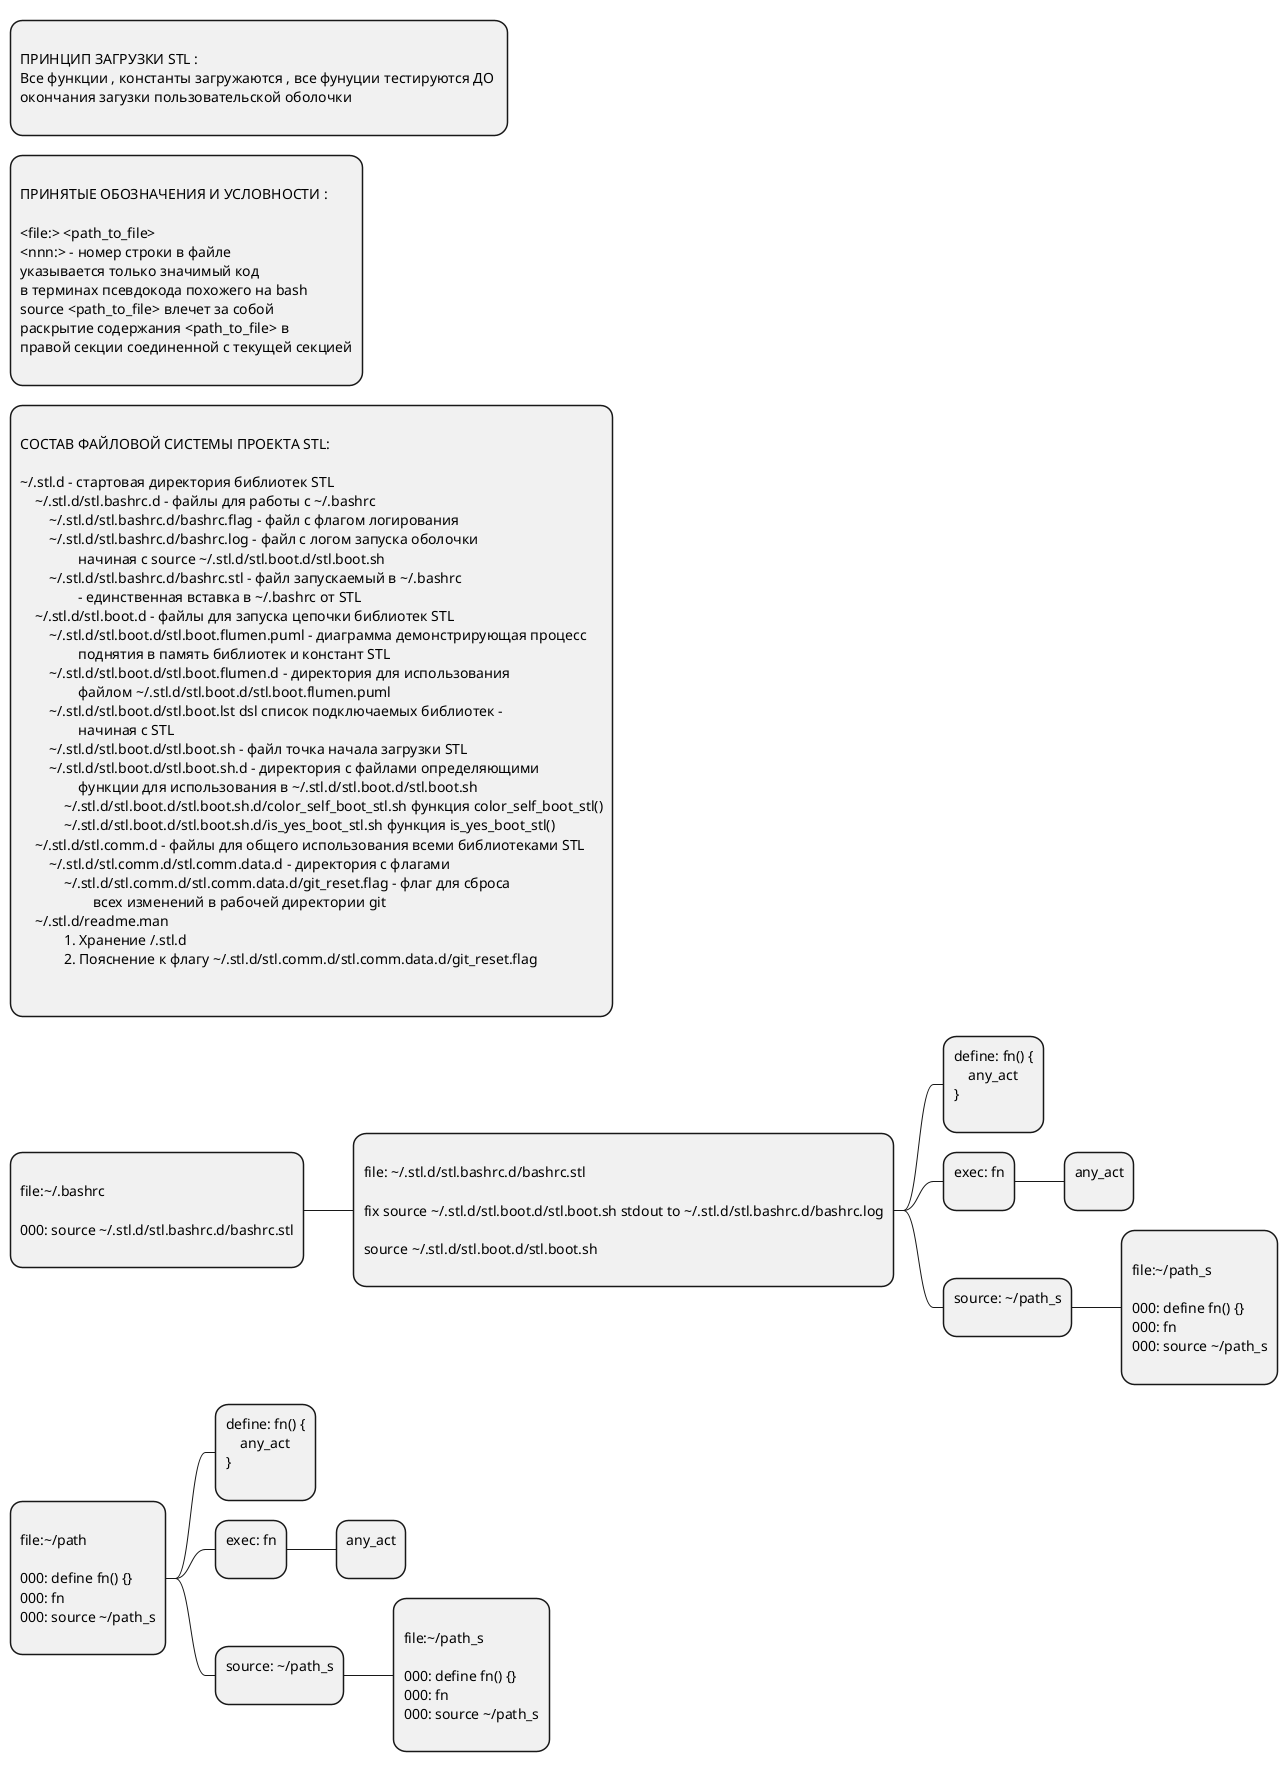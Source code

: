 @startmindmap
*:
ПРИНЦИП ЗАГРУЗКИ STL :
Все функции , константы загружаются , все фунуции тестируются ДО 
окончания загузки пользовательской оболочки
;

*:
ПРИНЯТЫЕ ОБОЗНАЧЕНИЯ И УСЛОВНОСТИ :

<file:> <path_to_file>
<nnn:> - номер строки в файле
указывается только значимый код 
в терминах псевдокода похожего на bash
source <path_to_file> влечет за собой 
раскрытие содержания <path_to_file> в 
правой секции соединенной с текущей секцией
;

*:
СОСТАВ ФАЙЛОВОЙ СИСТЕМЫ ПРОЕКТА STL:

\~/.stl.d - стартовая директория библиотек STL 
    \~/.stl.d/stl.bashrc.d - файлы для работы с \~/.bashrc
        \~/.stl.d/stl.bashrc.d/bashrc.flag - файл с флагом логирования 
        \~/.stl.d/stl.bashrc.d/bashrc.log - файл с логом запуска оболочки 
                начиная с source \~/.stl.d/stl.boot.d/stl.boot.sh 
        \~/.stl.d/stl.bashrc.d/bashrc.stl - файл запускаемый в \~/.bashrc
                - единственная вставка в \~/.bashrc от STL
    \~/.stl.d/stl.boot.d - файлы для запуска цепочки библиотек STL
        \~/.stl.d/stl.boot.d/stl.boot.flumen.puml - диаграмма демонстрирующая процесс 
                поднятия в память библиотек и констант STL
        \~/.stl.d/stl.boot.d/stl.boot.flumen.d - директория для использования 
                файлом \~/.stl.d/stl.boot.d/stl.boot.flumen.puml
        \~/.stl.d/stl.boot.d/stl.boot.lst dsl список подключаемых библиотек - 
                начиная с STL
        \~/.stl.d/stl.boot.d/stl.boot.sh - файл точка начала загрузки STL
        \~/.stl.d/stl.boot.d/stl.boot.sh.d - директория с файлами определяющими
                функции для использования в \~/.stl.d/stl.boot.d/stl.boot.sh
            \~/.stl.d/stl.boot.d/stl.boot.sh.d/color_self_boot_stl.sh функция color_self_boot_stl()
            \~/.stl.d/stl.boot.d/stl.boot.sh.d/is_yes_boot_stl.sh функция is_yes_boot_stl()
    \~/.stl.d/stl.comm.d - файлы для общего использования всеми библиотеками STL
        \~/.stl.d/stl.comm.d/stl.comm.data.d - директория с флагами
            \~/.stl.d/stl.comm.d/stl.comm.data.d/git_reset.flag - флаг для сброса
                    всех изменений в рабочей директории git 
    \~/.stl.d/readme.man 
            1. Хранение ~/.stl.d
            2. Пояснение к флагу \~/.stl.d/stl.comm.d/stl.comm.data.d/git_reset.flag

' ВНУТРЕННИЕ УПРАВЛЯЮЩИЕ ФАЙЛЫ
' USER ВНЕШНИЕ УПРАВЛЯЮЩИЕ ФАЙЛЫ
' USER ВНЕШНИЕ ИНФОРМАЦИОННЫЕ ФАЙЛЫ STL
;
*:
file:\~/.bashrc

000: source \~/.stl.d/stl.bashrc.d/bashrc.stl
;

**:
file: \~/.stl.d/stl.bashrc.d/bashrc.stl

fix source \~/.stl.d/stl.boot.d/stl.boot.sh stdout to \~/.stl.d/stl.bashrc.d/bashrc.log

source \~/.stl.d/stl.boot.d/stl.boot.sh
;

***:define: fn() {
    any_act
}
;

***:exec: fn
;

****:any_act
;

***:source: \~/path_s
;

****:
file:\~/path_s

000: define fn() {}
000: fn 
000: source \~/path_s
;

*:
file:\~/path

000: define fn() {}
000: fn 
000: source \~/path_s
;

**:define: fn() {
    any_act
}
;

**:exec: fn
;

***:any_act
;

**:source: \~/path_s
;

***:
file:\~/path_s

000: define fn() {}
000: fn 
000: source \~/path_s
;

@endmindmap